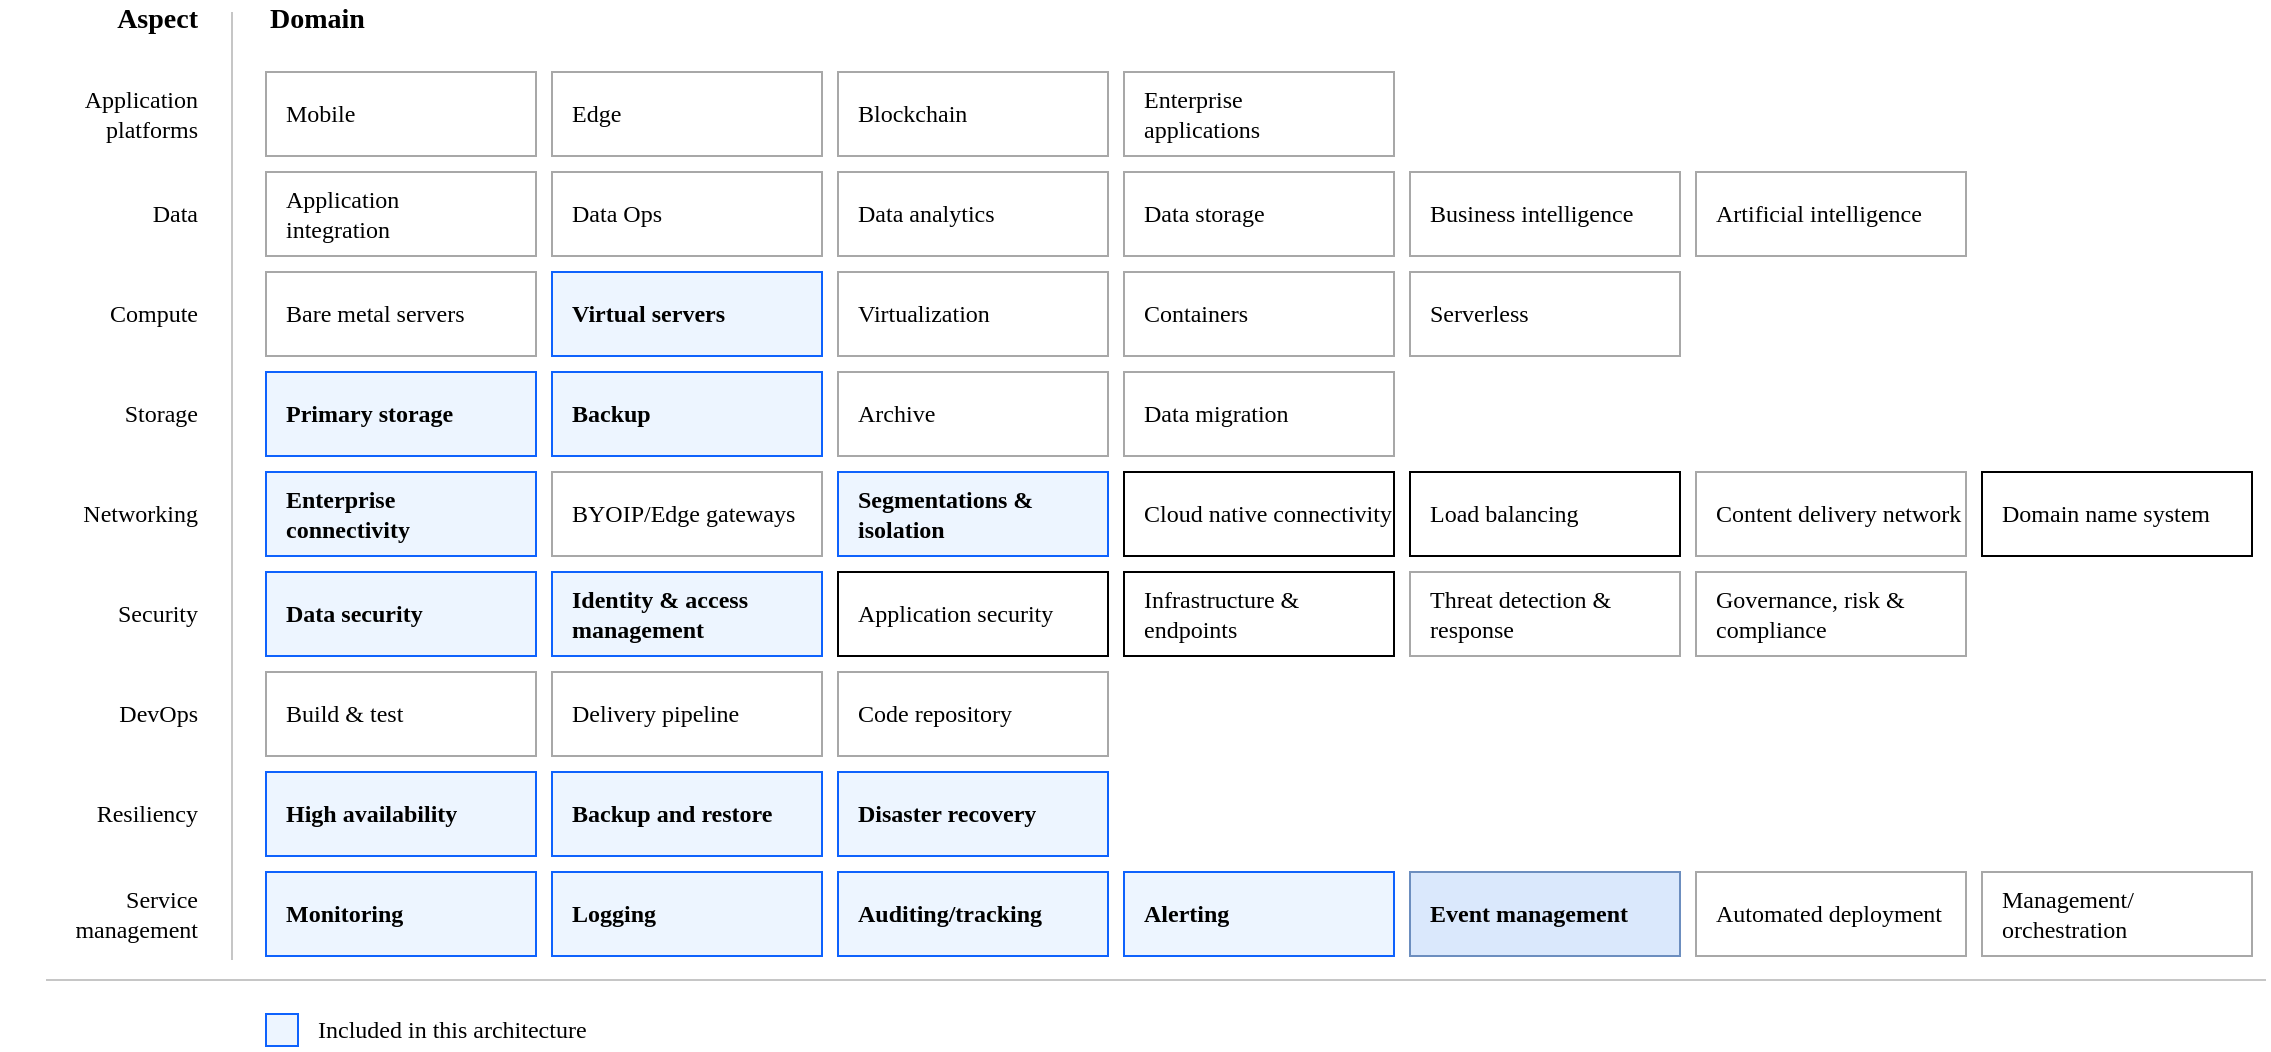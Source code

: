 <mxfile version="23.0.2" type="device">
  <diagram id="iQk230hBdAGukSs-h0T6" name="Page-1">
    <mxGraphModel dx="2060" dy="1200" grid="1" gridSize="10" guides="1" tooltips="1" connect="1" arrows="1" fold="1" page="1" pageScale="1" pageWidth="850" pageHeight="1100" math="0" shadow="0">
      <root>
        <mxCell id="0" />
        <mxCell id="1" parent="0" />
        <mxCell id="vvGwZ6liFT7NTi3uzbrW-9" value="Application&lt;br&gt;integration" style="rounded=0;whiteSpace=wrap;html=1;strokeColor=#A8A8A8;align=left;spacingLeft=8;fontFamily=IBM Plex Sans;fillColor=default;fontStyle=0;" parent="1" vertex="1">
          <mxGeometry x="160" y="116" width="135" height="42" as="geometry" />
        </mxCell>
        <mxCell id="vvGwZ6liFT7NTi3uzbrW-20" value="&lt;span style=&quot;font-weight: normal&quot;&gt;Mobile&lt;/span&gt;" style="rounded=0;whiteSpace=wrap;html=1;strokeColor=#A8A8A8;align=left;spacingLeft=8;fontFamily=IBM Plex Sans;fontStyle=1;fillColor=#FFFFFF;" parent="1" vertex="1">
          <mxGeometry x="160" y="66" width="135" height="42" as="geometry" />
        </mxCell>
        <mxCell id="vvGwZ6liFT7NTi3uzbrW-21" value="Bare metal servers" style="rounded=0;whiteSpace=wrap;html=1;strokeColor=#A8A8A8;align=left;spacingLeft=8;fontFamily=IBM Plex Sans;" parent="1" vertex="1">
          <mxGeometry x="160" y="166" width="135" height="42" as="geometry" />
        </mxCell>
        <mxCell id="vvGwZ6liFT7NTi3uzbrW-23" value="&lt;b&gt;Primary storage&lt;/b&gt;" style="rounded=0;whiteSpace=wrap;html=1;strokeColor=#0E62FD;align=left;spacingLeft=8;fontFamily=IBM Plex Sans;fillColor=#EDF5FF;" parent="1" vertex="1">
          <mxGeometry x="160" y="216" width="135" height="42" as="geometry" />
        </mxCell>
        <mxCell id="vvGwZ6liFT7NTi3uzbrW-24" value="&lt;b&gt;Enterprise &lt;br&gt;connectivity&lt;/b&gt;" style="rounded=0;whiteSpace=wrap;html=1;strokeColor=#0E62FD;align=left;spacingLeft=8;fontFamily=IBM Plex Sans;fillColor=#EDF5FF;" parent="1" vertex="1">
          <mxGeometry x="160" y="266" width="135" height="42" as="geometry" />
        </mxCell>
        <mxCell id="vvGwZ6liFT7NTi3uzbrW-25" value="Build &amp;amp; test" style="rounded=0;whiteSpace=wrap;html=1;strokeColor=#A8A8A8;align=left;spacingLeft=8;fontFamily=IBM Plex Sans;" parent="1" vertex="1">
          <mxGeometry x="160" y="366" width="135" height="42" as="geometry" />
        </mxCell>
        <mxCell id="vvGwZ6liFT7NTi3uzbrW-26" value="&lt;b&gt;Data security&lt;/b&gt;" style="rounded=0;whiteSpace=wrap;html=1;strokeColor=#0E62FD;align=left;spacingLeft=8;fontFamily=IBM Plex Sans;fontStyle=0;fillColor=#EDF5FF;" parent="1" vertex="1">
          <mxGeometry x="160" y="316" width="135" height="42" as="geometry" />
        </mxCell>
        <mxCell id="vvGwZ6liFT7NTi3uzbrW-27" value="&lt;b&gt;High availability&lt;/b&gt;" style="rounded=0;whiteSpace=wrap;html=1;strokeColor=#0E62FD;align=left;spacingLeft=8;fontFamily=IBM Plex Sans;fillColor=#EDF5FF;" parent="1" vertex="1">
          <mxGeometry x="160" y="416" width="135" height="42" as="geometry" />
        </mxCell>
        <mxCell id="vvGwZ6liFT7NTi3uzbrW-28" value="&lt;b&gt;Monitoring&lt;/b&gt;" style="rounded=0;whiteSpace=wrap;html=1;strokeColor=#0E62FD;align=left;spacingLeft=8;fontFamily=IBM Plex Sans;fillColor=#EDF5FF;" parent="1" vertex="1">
          <mxGeometry x="160" y="466" width="135" height="42" as="geometry" />
        </mxCell>
        <mxCell id="vvGwZ6liFT7NTi3uzbrW-30" value="Edge" style="rounded=0;whiteSpace=wrap;html=1;strokeColor=#A8A8A8;align=left;spacingLeft=8;fontFamily=IBM Plex Sans;fillColor=default;fontStyle=0;" parent="1" vertex="1">
          <mxGeometry x="303" y="66" width="135" height="42" as="geometry" />
        </mxCell>
        <mxCell id="vvGwZ6liFT7NTi3uzbrW-31" value="Blockchain" style="rounded=0;whiteSpace=wrap;html=1;strokeColor=#A8A8A8;align=left;spacingLeft=8;fontFamily=IBM Plex Sans;fillColor=default;fontStyle=0;" parent="1" vertex="1">
          <mxGeometry x="446" y="66" width="135" height="42" as="geometry" />
        </mxCell>
        <mxCell id="vvGwZ6liFT7NTi3uzbrW-32" value="Enterprise &lt;br&gt;applications" style="rounded=0;whiteSpace=wrap;html=1;strokeColor=#A8A8A8;align=left;spacingLeft=8;fontFamily=IBM Plex Sans;fillColor=default;fontStyle=0;" parent="1" vertex="1">
          <mxGeometry x="589" y="66" width="135" height="42" as="geometry" />
        </mxCell>
        <mxCell id="vvGwZ6liFT7NTi3uzbrW-34" value="Data Ops" style="rounded=0;whiteSpace=wrap;html=1;strokeColor=#A8A8A8;align=left;spacingLeft=8;fontFamily=IBM Plex Sans;fillColor=default;fontStyle=0;" parent="1" vertex="1">
          <mxGeometry x="303" y="116" width="135" height="42" as="geometry" />
        </mxCell>
        <mxCell id="vvGwZ6liFT7NTi3uzbrW-35" value="Data analytics" style="rounded=0;whiteSpace=wrap;html=1;strokeColor=#A8A8A8;align=left;spacingLeft=8;fontFamily=IBM Plex Sans;fillColor=default;fontStyle=0;" parent="1" vertex="1">
          <mxGeometry x="446" y="116" width="135" height="42" as="geometry" />
        </mxCell>
        <mxCell id="vvGwZ6liFT7NTi3uzbrW-36" value="Data storage" style="rounded=0;whiteSpace=wrap;html=1;strokeColor=#A8A8A8;align=left;spacingLeft=8;fontFamily=IBM Plex Sans;fillColor=default;fontStyle=0;" parent="1" vertex="1">
          <mxGeometry x="589" y="116" width="135" height="42" as="geometry" />
        </mxCell>
        <mxCell id="vvGwZ6liFT7NTi3uzbrW-37" value="Business intelligence" style="rounded=0;whiteSpace=wrap;html=1;strokeColor=#A8A8A8;align=left;spacingLeft=8;fontFamily=IBM Plex Sans;fillColor=default;fontStyle=0;" parent="1" vertex="1">
          <mxGeometry x="732" y="116" width="135" height="42" as="geometry" />
        </mxCell>
        <mxCell id="vvGwZ6liFT7NTi3uzbrW-38" value="&lt;b&gt;Virtual servers&lt;/b&gt;" style="rounded=0;whiteSpace=wrap;html=1;strokeColor=#0E62FD;align=left;spacingLeft=8;fontFamily=IBM Plex Sans;fillColor=#EDF5FF;fontStyle=0;" parent="1" vertex="1">
          <mxGeometry x="303" y="166" width="135" height="42" as="geometry" />
        </mxCell>
        <mxCell id="vvGwZ6liFT7NTi3uzbrW-39" value="Virtualization" style="rounded=0;whiteSpace=wrap;html=1;strokeColor=#A8A8A8;align=left;spacingLeft=8;fontFamily=IBM Plex Sans;fillColor=default;fontStyle=0;" parent="1" vertex="1">
          <mxGeometry x="446" y="166" width="135" height="42" as="geometry" />
        </mxCell>
        <mxCell id="vvGwZ6liFT7NTi3uzbrW-40" value="Containers" style="rounded=0;whiteSpace=wrap;html=1;strokeColor=#A8A8A8;align=left;spacingLeft=8;fontFamily=IBM Plex Sans;fillColor=default;fontStyle=0;" parent="1" vertex="1">
          <mxGeometry x="589" y="166" width="135" height="42" as="geometry" />
        </mxCell>
        <mxCell id="vvGwZ6liFT7NTi3uzbrW-41" value="Serverless" style="rounded=0;whiteSpace=wrap;html=1;strokeColor=#A8A8A8;align=left;spacingLeft=8;fontFamily=IBM Plex Sans;fillColor=default;fontStyle=0;" parent="1" vertex="1">
          <mxGeometry x="732" y="166" width="135" height="42" as="geometry" />
        </mxCell>
        <mxCell id="vvGwZ6liFT7NTi3uzbrW-43" value="&lt;b&gt;Backup&lt;/b&gt;" style="rounded=0;whiteSpace=wrap;html=1;strokeColor=#0E62FD;align=left;spacingLeft=8;fontFamily=IBM Plex Sans;fillColor=#EDF5FF;fontStyle=0;" parent="1" vertex="1">
          <mxGeometry x="303" y="216" width="135" height="42" as="geometry" />
        </mxCell>
        <mxCell id="vvGwZ6liFT7NTi3uzbrW-44" value="Archive" style="rounded=0;whiteSpace=wrap;html=1;strokeColor=#A8A8A8;align=left;spacingLeft=8;fontFamily=IBM Plex Sans;fillColor=default;fontStyle=0;" parent="1" vertex="1">
          <mxGeometry x="446" y="216" width="135" height="42" as="geometry" />
        </mxCell>
        <mxCell id="vvGwZ6liFT7NTi3uzbrW-45" value="Data migration" style="rounded=0;whiteSpace=wrap;html=1;strokeColor=#A8A8A8;align=left;spacingLeft=8;fontFamily=IBM Plex Sans;fillColor=default;fontStyle=0;" parent="1" vertex="1">
          <mxGeometry x="589" y="216" width="135" height="42" as="geometry" />
        </mxCell>
        <mxCell id="vvGwZ6liFT7NTi3uzbrW-46" value="BYOIP/Edge gateways" style="rounded=0;whiteSpace=wrap;html=1;strokeColor=#A8A8A8;align=left;spacingLeft=8;fontFamily=IBM Plex Sans;fillColor=default;fontStyle=0;" parent="1" vertex="1">
          <mxGeometry x="303" y="266" width="135" height="42" as="geometry" />
        </mxCell>
        <mxCell id="vvGwZ6liFT7NTi3uzbrW-47" value="&lt;b&gt;Segmentations &amp;amp; isolation&lt;/b&gt;" style="rounded=0;whiteSpace=wrap;html=1;strokeColor=#0E62FD;align=left;spacingLeft=8;fontFamily=IBM Plex Sans;fillColor=#EDF5FF;fontStyle=0;" parent="1" vertex="1">
          <mxGeometry x="446" y="266" width="135" height="42" as="geometry" />
        </mxCell>
        <mxCell id="vvGwZ6liFT7NTi3uzbrW-48" value="&lt;span&gt;Cloud native connectivity&lt;/span&gt;" style="rounded=0;whiteSpace=wrap;html=1;align=left;spacingLeft=8;fontFamily=IBM Plex Sans;fontStyle=0;" parent="1" vertex="1">
          <mxGeometry x="589" y="266" width="135" height="42" as="geometry" />
        </mxCell>
        <mxCell id="vvGwZ6liFT7NTi3uzbrW-49" value="&lt;span&gt;Load balancing&lt;/span&gt;" style="rounded=0;whiteSpace=wrap;html=1;align=left;spacingLeft=8;fontFamily=IBM Plex Sans;fontStyle=0;" parent="1" vertex="1">
          <mxGeometry x="732" y="266" width="135" height="42" as="geometry" />
        </mxCell>
        <mxCell id="vvGwZ6liFT7NTi3uzbrW-50" value="Content delivery network" style="rounded=0;whiteSpace=wrap;html=1;strokeColor=#A8A8A8;align=left;spacingLeft=8;fontFamily=IBM Plex Sans;fillColor=default;fontStyle=0;" parent="1" vertex="1">
          <mxGeometry x="875" y="266" width="135" height="42" as="geometry" />
        </mxCell>
        <mxCell id="vvGwZ6liFT7NTi3uzbrW-51" value="&lt;span&gt;Domain name system&lt;/span&gt;" style="rounded=0;whiteSpace=wrap;html=1;align=left;spacingLeft=8;fontFamily=IBM Plex Sans;fontStyle=0;" parent="1" vertex="1">
          <mxGeometry x="1018" y="266" width="135" height="42" as="geometry" />
        </mxCell>
        <mxCell id="vvGwZ6liFT7NTi3uzbrW-52" value="&lt;b&gt;Identity &amp;amp; access management&lt;/b&gt;" style="rounded=0;whiteSpace=wrap;html=1;strokeColor=#0E62FD;align=left;spacingLeft=8;fontFamily=IBM Plex Sans;fillColor=#EDF5FF;fontStyle=0;" parent="1" vertex="1">
          <mxGeometry x="303" y="316" width="135" height="42" as="geometry" />
        </mxCell>
        <mxCell id="vvGwZ6liFT7NTi3uzbrW-53" value="&lt;span&gt;Application security&lt;/span&gt;" style="rounded=0;whiteSpace=wrap;html=1;align=left;spacingLeft=8;fontFamily=IBM Plex Sans;fontStyle=0;" parent="1" vertex="1">
          <mxGeometry x="446" y="316" width="135" height="42" as="geometry" />
        </mxCell>
        <mxCell id="vvGwZ6liFT7NTi3uzbrW-54" value="&lt;span&gt;Infrastructure &amp;amp; endpoints&lt;/span&gt;" style="rounded=0;whiteSpace=wrap;html=1;align=left;spacingLeft=8;fontFamily=IBM Plex Sans;fontStyle=0;" parent="1" vertex="1">
          <mxGeometry x="589" y="316" width="135" height="42" as="geometry" />
        </mxCell>
        <mxCell id="vvGwZ6liFT7NTi3uzbrW-55" value="Threat detection &amp;amp; response" style="rounded=0;whiteSpace=wrap;html=1;strokeColor=#A8A8A8;align=left;spacingLeft=8;fontFamily=IBM Plex Sans;fillColor=default;fontStyle=0;" parent="1" vertex="1">
          <mxGeometry x="732" y="316" width="135" height="42" as="geometry" />
        </mxCell>
        <mxCell id="vvGwZ6liFT7NTi3uzbrW-56" value="Governance, risk &amp;amp; compliance" style="rounded=0;whiteSpace=wrap;html=1;strokeColor=#A8A8A8;align=left;spacingLeft=8;fontFamily=IBM Plex Sans;fillColor=default;fontStyle=0;" parent="1" vertex="1">
          <mxGeometry x="875" y="316" width="135" height="42" as="geometry" />
        </mxCell>
        <mxCell id="vvGwZ6liFT7NTi3uzbrW-57" value="Delivery pipeline" style="rounded=0;whiteSpace=wrap;html=1;strokeColor=#A8A8A8;align=left;spacingLeft=8;fontFamily=IBM Plex Sans;fillColor=default;fontStyle=0;" parent="1" vertex="1">
          <mxGeometry x="303" y="366" width="135" height="42" as="geometry" />
        </mxCell>
        <mxCell id="vvGwZ6liFT7NTi3uzbrW-58" value="Code repository" style="rounded=0;whiteSpace=wrap;html=1;strokeColor=#A8A8A8;align=left;spacingLeft=8;fontFamily=IBM Plex Sans;fillColor=default;fontStyle=0;" parent="1" vertex="1">
          <mxGeometry x="446" y="366" width="135" height="42" as="geometry" />
        </mxCell>
        <mxCell id="vvGwZ6liFT7NTi3uzbrW-59" value="&lt;b&gt;Backup and restore&lt;/b&gt;" style="rounded=0;whiteSpace=wrap;html=1;strokeColor=#0E62FD;align=left;spacingLeft=8;fontFamily=IBM Plex Sans;fillColor=#EDF5FF;fontStyle=0;" parent="1" vertex="1">
          <mxGeometry x="303" y="416" width="135" height="42" as="geometry" />
        </mxCell>
        <mxCell id="vvGwZ6liFT7NTi3uzbrW-60" value="&lt;b&gt;Disaster recovery&lt;/b&gt;" style="rounded=0;whiteSpace=wrap;html=1;strokeColor=#0E62FD;align=left;spacingLeft=8;fontFamily=IBM Plex Sans;fillColor=#EDF5FF;fontStyle=0;" parent="1" vertex="1">
          <mxGeometry x="446" y="416" width="135" height="42" as="geometry" />
        </mxCell>
        <mxCell id="vvGwZ6liFT7NTi3uzbrW-61" value="&lt;b&gt;Logging&lt;/b&gt;" style="rounded=0;whiteSpace=wrap;html=1;strokeColor=#0E62FD;align=left;spacingLeft=8;fontFamily=IBM Plex Sans;fillColor=#EDF5FF;fontStyle=0;" parent="1" vertex="1">
          <mxGeometry x="303" y="466" width="135" height="42" as="geometry" />
        </mxCell>
        <mxCell id="vvGwZ6liFT7NTi3uzbrW-62" value="&lt;b&gt;Auditing/tracking&lt;/b&gt;" style="rounded=0;whiteSpace=wrap;html=1;strokeColor=#0E62FD;align=left;spacingLeft=8;fontFamily=IBM Plex Sans;fillColor=#EDF5FF;fontStyle=0;" parent="1" vertex="1">
          <mxGeometry x="446" y="466" width="135" height="42" as="geometry" />
        </mxCell>
        <mxCell id="vvGwZ6liFT7NTi3uzbrW-63" value="&lt;b&gt;Alerting&lt;/b&gt;" style="rounded=0;whiteSpace=wrap;html=1;strokeColor=#0E62FD;align=left;spacingLeft=8;fontFamily=IBM Plex Sans;fillColor=#EDF5FF;fontStyle=0;" parent="1" vertex="1">
          <mxGeometry x="589" y="466" width="135" height="42" as="geometry" />
        </mxCell>
        <mxCell id="vvGwZ6liFT7NTi3uzbrW-64" value="Event management" style="rounded=0;whiteSpace=wrap;html=1;strokeColor=#6c8ebf;align=left;spacingLeft=8;fontFamily=IBM Plex Sans;fillColor=#dae8fc;fontStyle=1;" parent="1" vertex="1">
          <mxGeometry x="732" y="466" width="135" height="42" as="geometry" />
        </mxCell>
        <mxCell id="vvGwZ6liFT7NTi3uzbrW-65" value="Automated deployment" style="rounded=0;whiteSpace=wrap;html=1;strokeColor=#A8A8A8;align=left;spacingLeft=8;fontFamily=IBM Plex Sans;fillColor=default;fontStyle=0;" parent="1" vertex="1">
          <mxGeometry x="875" y="466" width="135" height="42" as="geometry" />
        </mxCell>
        <mxCell id="vvGwZ6liFT7NTi3uzbrW-66" value="Management/&lt;br&gt;orchestration" style="rounded=0;whiteSpace=wrap;html=1;strokeColor=#A8A8A8;align=left;spacingLeft=8;fontFamily=IBM Plex Sans;fillColor=default;fontStyle=0;" parent="1" vertex="1">
          <mxGeometry x="1018" y="466" width="135" height="42" as="geometry" />
        </mxCell>
        <mxCell id="vvGwZ6liFT7NTi3uzbrW-70" value="" style="endArrow=none;html=1;rounded=0;fontFamily=IBM Plex Sans;fontSize=12;fontColor=default;strokeColor=#C6C6C6;" parent="1" edge="1">
          <mxGeometry width="50" height="50" relative="1" as="geometry">
            <mxPoint x="143" y="510" as="sourcePoint" />
            <mxPoint x="143" y="36" as="targetPoint" />
          </mxGeometry>
        </mxCell>
        <mxCell id="vvGwZ6liFT7NTi3uzbrW-72" value="Domain" style="text;strokeColor=none;fillColor=none;html=1;fontSize=14;fontStyle=1;verticalAlign=middle;align=left;rounded=0;fontFamily=IBM Plex Sans;fontColor=default;" parent="1" vertex="1">
          <mxGeometry x="160" y="30" width="100" height="20" as="geometry" />
        </mxCell>
        <mxCell id="vvGwZ6liFT7NTi3uzbrW-73" value="Aspect" style="text;strokeColor=none;fillColor=none;html=1;fontSize=14;fontStyle=1;verticalAlign=middle;align=right;rounded=0;fontFamily=IBM Plex Sans;fontColor=default;" parent="1" vertex="1">
          <mxGeometry x="27" y="30" width="100" height="20" as="geometry" />
        </mxCell>
        <mxCell id="vvGwZ6liFT7NTi3uzbrW-74" value="Application &lt;br&gt;platforms" style="text;strokeColor=none;fillColor=none;html=1;fontSize=12;fontStyle=0;verticalAlign=middle;align=right;rounded=0;fontFamily=IBM Plex Sans;fontColor=default;" parent="1" vertex="1">
          <mxGeometry x="27" y="77" width="100" height="20" as="geometry" />
        </mxCell>
        <mxCell id="vvGwZ6liFT7NTi3uzbrW-75" value="Data" style="text;strokeColor=none;fillColor=none;html=1;fontSize=12;fontStyle=0;verticalAlign=middle;align=right;rounded=0;fontFamily=IBM Plex Sans;fontColor=default;" parent="1" vertex="1">
          <mxGeometry x="27" y="127" width="100" height="20" as="geometry" />
        </mxCell>
        <mxCell id="vvGwZ6liFT7NTi3uzbrW-76" value="Compute" style="text;strokeColor=none;fillColor=none;html=1;fontSize=12;fontStyle=0;verticalAlign=middle;align=right;rounded=0;fontFamily=IBM Plex Sans;fontColor=default;" parent="1" vertex="1">
          <mxGeometry x="27" y="177" width="100" height="20" as="geometry" />
        </mxCell>
        <mxCell id="vvGwZ6liFT7NTi3uzbrW-77" value="Storage" style="text;strokeColor=none;fillColor=none;html=1;fontSize=12;fontStyle=0;verticalAlign=middle;align=right;rounded=0;fontFamily=IBM Plex Sans;fontColor=default;" parent="1" vertex="1">
          <mxGeometry x="27" y="227" width="100" height="20" as="geometry" />
        </mxCell>
        <mxCell id="vvGwZ6liFT7NTi3uzbrW-78" value="Networking" style="text;strokeColor=none;fillColor=none;html=1;fontSize=12;fontStyle=0;verticalAlign=middle;align=right;rounded=0;fontFamily=IBM Plex Sans;fontColor=default;" parent="1" vertex="1">
          <mxGeometry x="27" y="277" width="100" height="20" as="geometry" />
        </mxCell>
        <mxCell id="vvGwZ6liFT7NTi3uzbrW-79" value="Security" style="text;strokeColor=none;fillColor=none;html=1;fontSize=12;fontStyle=0;verticalAlign=middle;align=right;rounded=0;fontFamily=IBM Plex Sans;fontColor=default;" parent="1" vertex="1">
          <mxGeometry x="27" y="327" width="100" height="20" as="geometry" />
        </mxCell>
        <mxCell id="vvGwZ6liFT7NTi3uzbrW-80" value="DevOps" style="text;strokeColor=none;fillColor=none;html=1;fontSize=12;fontStyle=0;verticalAlign=middle;align=right;rounded=0;fontFamily=IBM Plex Sans;fontColor=default;" parent="1" vertex="1">
          <mxGeometry x="27" y="377" width="100" height="20" as="geometry" />
        </mxCell>
        <mxCell id="vvGwZ6liFT7NTi3uzbrW-81" value="Resiliency" style="text;strokeColor=none;fillColor=none;html=1;fontSize=12;fontStyle=0;verticalAlign=middle;align=right;rounded=0;fontFamily=IBM Plex Sans;fontColor=default;" parent="1" vertex="1">
          <mxGeometry x="27" y="427" width="100" height="20" as="geometry" />
        </mxCell>
        <mxCell id="vvGwZ6liFT7NTi3uzbrW-83" value="Service&lt;br&gt;management" style="text;strokeColor=none;fillColor=none;html=1;fontSize=12;fontStyle=0;verticalAlign=middle;align=right;rounded=0;fontFamily=IBM Plex Sans;fontColor=default;" parent="1" vertex="1">
          <mxGeometry x="27" y="477" width="100" height="20" as="geometry" />
        </mxCell>
        <mxCell id="vvGwZ6liFT7NTi3uzbrW-86" value="" style="endArrow=none;html=1;rounded=0;fontFamily=IBM Plex Sans;fontSize=12;fontColor=default;strokeColor=#C6C6C6;" parent="1" edge="1">
          <mxGeometry width="50" height="50" relative="1" as="geometry">
            <mxPoint x="50" y="520" as="sourcePoint" />
            <mxPoint x="1160" y="520" as="targetPoint" />
          </mxGeometry>
        </mxCell>
        <mxCell id="vvGwZ6liFT7NTi3uzbrW-88" value="" style="rounded=0;whiteSpace=wrap;html=1;strokeColor=#0E62FD;align=left;spacingLeft=8;fontFamily=IBM Plex Sans;fontStyle=1;fillColor=#EDF5FF;" parent="1" vertex="1">
          <mxGeometry x="160" y="537" width="16" height="16" as="geometry" />
        </mxCell>
        <mxCell id="vvGwZ6liFT7NTi3uzbrW-89" value="Included in this architecture" style="text;strokeColor=none;fillColor=none;html=1;fontSize=12;fontStyle=0;verticalAlign=middle;align=left;rounded=0;fontFamily=IBM Plex Sans;fontColor=default;" parent="1" vertex="1">
          <mxGeometry x="184" y="535" width="100" height="20" as="geometry" />
        </mxCell>
        <mxCell id="9zC9d3bsEImmLCJwYM-r-1" value="Artificial intelligence" style="rounded=0;whiteSpace=wrap;html=1;strokeColor=#A8A8A8;align=left;spacingLeft=8;fontFamily=IBM Plex Sans;fillColor=default;fontStyle=0;" parent="1" vertex="1">
          <mxGeometry x="875" y="116" width="135" height="42" as="geometry" />
        </mxCell>
      </root>
    </mxGraphModel>
  </diagram>
</mxfile>
